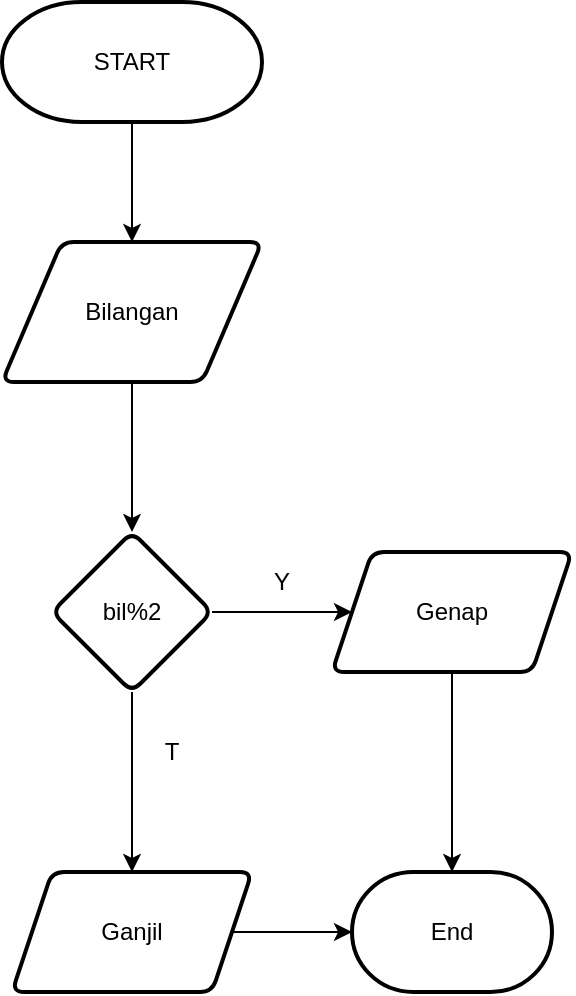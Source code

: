 <mxfile version="22.0.4" type="github">
  <diagram name="Page-1" id="9lQBd2OvJCyjUQLKoDgs">
    <mxGraphModel dx="880" dy="425" grid="1" gridSize="10" guides="1" tooltips="1" connect="1" arrows="1" fold="1" page="1" pageScale="1" pageWidth="850" pageHeight="1100" math="0" shadow="0">
      <root>
        <mxCell id="0" />
        <mxCell id="1" parent="0" />
        <mxCell id="gf9yk-FQWGIwGUVHc3CC-17" value="" style="edgeStyle=orthogonalEdgeStyle;rounded=0;orthogonalLoop=1;jettySize=auto;html=1;" edge="1" parent="1" source="gf9yk-FQWGIwGUVHc3CC-1" target="gf9yk-FQWGIwGUVHc3CC-2">
          <mxGeometry relative="1" as="geometry" />
        </mxCell>
        <mxCell id="gf9yk-FQWGIwGUVHc3CC-1" value="START" style="strokeWidth=2;html=1;shape=mxgraph.flowchart.terminator;whiteSpace=wrap;" vertex="1" parent="1">
          <mxGeometry x="370" y="30" width="130" height="60" as="geometry" />
        </mxCell>
        <mxCell id="gf9yk-FQWGIwGUVHc3CC-5" value="" style="edgeStyle=orthogonalEdgeStyle;rounded=0;orthogonalLoop=1;jettySize=auto;html=1;" edge="1" parent="1" source="gf9yk-FQWGIwGUVHc3CC-2" target="gf9yk-FQWGIwGUVHc3CC-4">
          <mxGeometry relative="1" as="geometry" />
        </mxCell>
        <mxCell id="gf9yk-FQWGIwGUVHc3CC-2" value="Bilangan" style="shape=parallelogram;html=1;strokeWidth=2;perimeter=parallelogramPerimeter;whiteSpace=wrap;rounded=1;arcSize=12;size=0.23;" vertex="1" parent="1">
          <mxGeometry x="370" y="150" width="130" height="70" as="geometry" />
        </mxCell>
        <mxCell id="gf9yk-FQWGIwGUVHc3CC-7" value="" style="edgeStyle=orthogonalEdgeStyle;rounded=0;orthogonalLoop=1;jettySize=auto;html=1;" edge="1" parent="1" source="gf9yk-FQWGIwGUVHc3CC-4" target="gf9yk-FQWGIwGUVHc3CC-6">
          <mxGeometry relative="1" as="geometry" />
        </mxCell>
        <mxCell id="gf9yk-FQWGIwGUVHc3CC-15" value="" style="edgeStyle=orthogonalEdgeStyle;rounded=0;orthogonalLoop=1;jettySize=auto;html=1;" edge="1" parent="1" source="gf9yk-FQWGIwGUVHc3CC-4" target="gf9yk-FQWGIwGUVHc3CC-14">
          <mxGeometry relative="1" as="geometry" />
        </mxCell>
        <mxCell id="gf9yk-FQWGIwGUVHc3CC-4" value="bil%2" style="rhombus;whiteSpace=wrap;html=1;strokeWidth=2;rounded=1;arcSize=12;" vertex="1" parent="1">
          <mxGeometry x="395" y="295" width="80" height="80" as="geometry" />
        </mxCell>
        <mxCell id="gf9yk-FQWGIwGUVHc3CC-21" value="" style="edgeStyle=orthogonalEdgeStyle;rounded=0;orthogonalLoop=1;jettySize=auto;html=1;" edge="1" parent="1" source="gf9yk-FQWGIwGUVHc3CC-6" target="gf9yk-FQWGIwGUVHc3CC-18">
          <mxGeometry relative="1" as="geometry" />
        </mxCell>
        <mxCell id="gf9yk-FQWGIwGUVHc3CC-6" value="Genap" style="shape=parallelogram;perimeter=parallelogramPerimeter;whiteSpace=wrap;html=1;fixedSize=1;strokeWidth=2;rounded=1;arcSize=12;" vertex="1" parent="1">
          <mxGeometry x="535" y="305" width="120" height="60" as="geometry" />
        </mxCell>
        <mxCell id="gf9yk-FQWGIwGUVHc3CC-20" value="" style="edgeStyle=orthogonalEdgeStyle;rounded=0;orthogonalLoop=1;jettySize=auto;html=1;" edge="1" parent="1" source="gf9yk-FQWGIwGUVHc3CC-14" target="gf9yk-FQWGIwGUVHc3CC-18">
          <mxGeometry relative="1" as="geometry" />
        </mxCell>
        <mxCell id="gf9yk-FQWGIwGUVHc3CC-14" value="Ganjil" style="shape=parallelogram;perimeter=parallelogramPerimeter;whiteSpace=wrap;html=1;fixedSize=1;strokeWidth=2;rounded=1;arcSize=12;" vertex="1" parent="1">
          <mxGeometry x="375" y="465" width="120" height="60" as="geometry" />
        </mxCell>
        <mxCell id="gf9yk-FQWGIwGUVHc3CC-18" value="End" style="strokeWidth=2;html=1;shape=mxgraph.flowchart.terminator;whiteSpace=wrap;" vertex="1" parent="1">
          <mxGeometry x="545" y="465" width="100" height="60" as="geometry" />
        </mxCell>
        <mxCell id="gf9yk-FQWGIwGUVHc3CC-22" value="Y" style="text;strokeColor=none;align=center;fillColor=none;html=1;verticalAlign=middle;whiteSpace=wrap;rounded=0;" vertex="1" parent="1">
          <mxGeometry x="480" y="305" width="60" height="30" as="geometry" />
        </mxCell>
        <mxCell id="gf9yk-FQWGIwGUVHc3CC-23" value="T" style="text;strokeColor=none;align=center;fillColor=none;html=1;verticalAlign=middle;whiteSpace=wrap;rounded=0;" vertex="1" parent="1">
          <mxGeometry x="425" y="390" width="60" height="30" as="geometry" />
        </mxCell>
      </root>
    </mxGraphModel>
  </diagram>
</mxfile>
